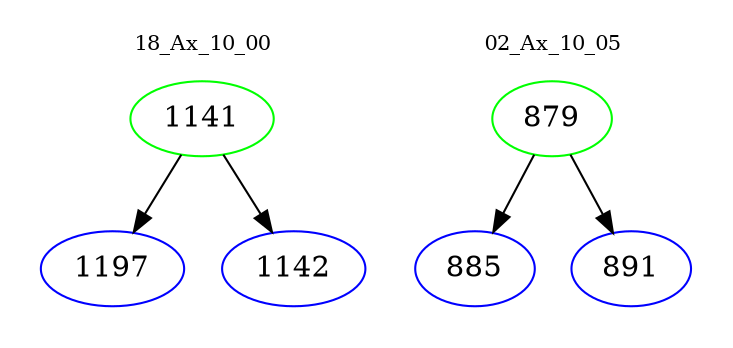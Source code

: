 digraph{
subgraph cluster_0 {
color = white
label = "18_Ax_10_00";
fontsize=10;
T0_1141 [label="1141", color="green"]
T0_1141 -> T0_1197 [color="black"]
T0_1197 [label="1197", color="blue"]
T0_1141 -> T0_1142 [color="black"]
T0_1142 [label="1142", color="blue"]
}
subgraph cluster_1 {
color = white
label = "02_Ax_10_05";
fontsize=10;
T1_879 [label="879", color="green"]
T1_879 -> T1_885 [color="black"]
T1_885 [label="885", color="blue"]
T1_879 -> T1_891 [color="black"]
T1_891 [label="891", color="blue"]
}
}
